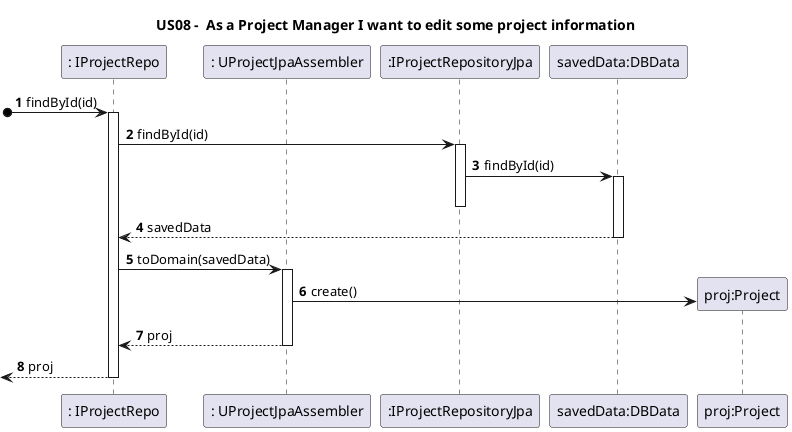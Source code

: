 @startuml
'https://plantuml.com/sequence-diagram

autoactivate on
autonumber

title US08 -  As a Project Manager I want to edit some project information


participant ": IProjectRepo" as Repository
participant ": UProjectJpaAssembler" as Assembler
participant ":IProjectRepositoryJpa" as Driver
participant "savedData:DBData" as Data
participant "proj:Project" as Project

[o->Repository: findById(id)

Repository -> Driver : findById(id)

Driver -> Data : findById(id)

deactivate Driver

Data --> Repository : savedData

Repository -> Assembler : toDomain(savedData)

Assembler -> Project **: create()

Assembler --> Repository : proj

[<--Repository: proj

@enduml